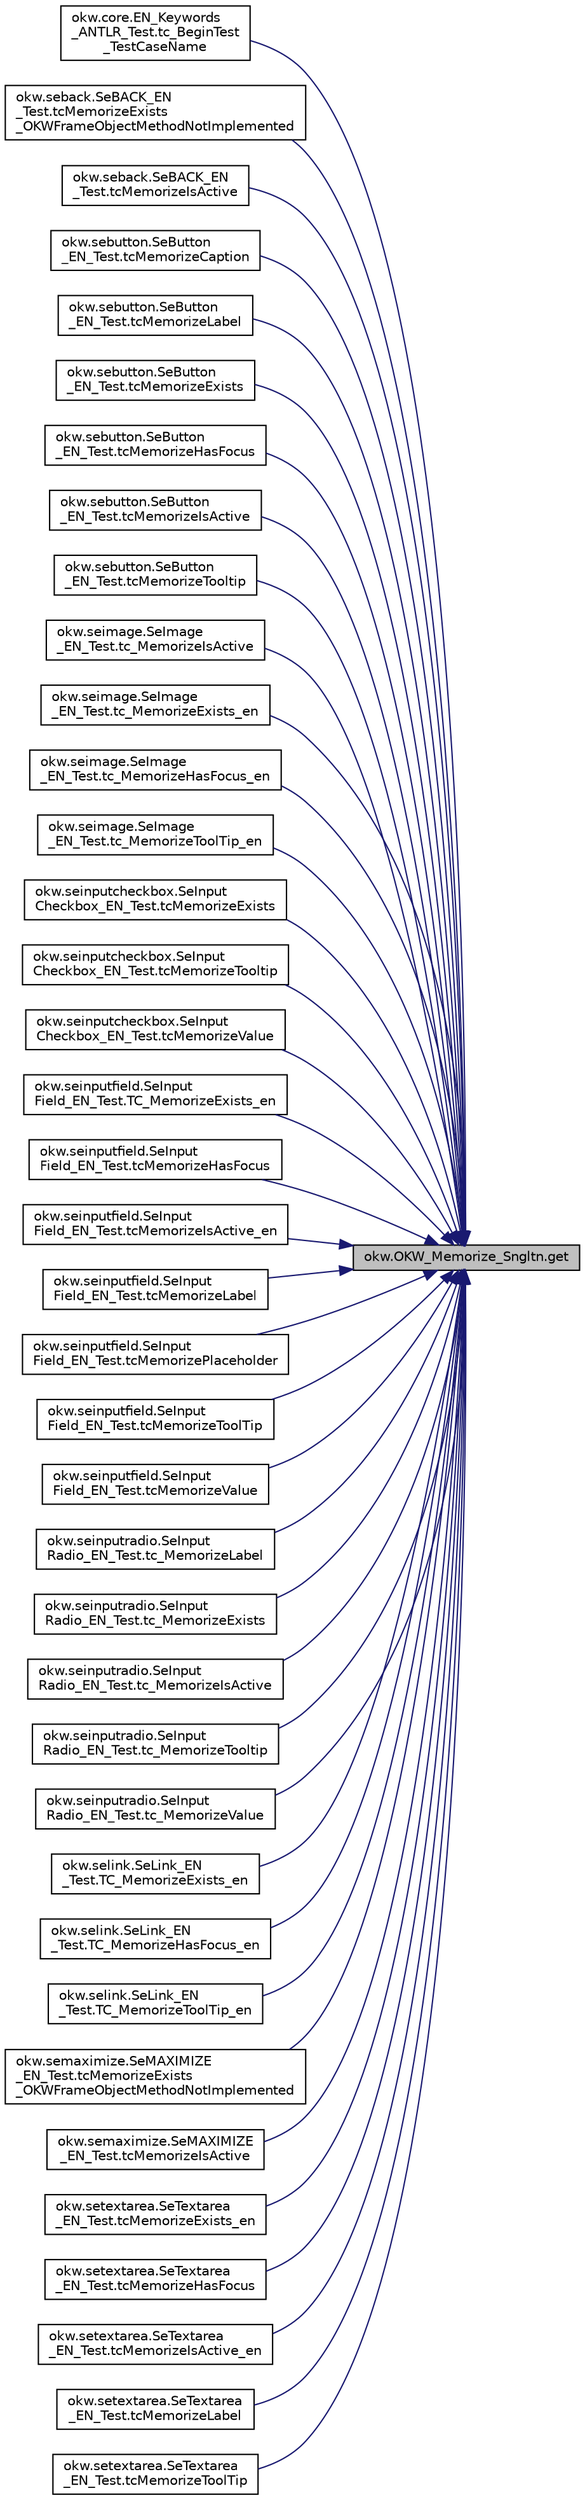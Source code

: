 digraph "okw.OKW_Memorize_Sngltn.get"
{
 // INTERACTIVE_SVG=YES
 // LATEX_PDF_SIZE
  edge [fontname="Helvetica",fontsize="10",labelfontname="Helvetica",labelfontsize="10"];
  node [fontname="Helvetica",fontsize="10",shape=record];
  rankdir="RL";
  Node51 [label="okw.OKW_Memorize_Sngltn.get",height=0.2,width=0.4,color="black", fillcolor="grey75", style="filled", fontcolor="black",tooltip="Holt den Aktuellen Wert eines Schlüssels."];
  Node51 -> Node52 [dir="back",color="midnightblue",fontsize="10",style="solid",fontname="Helvetica"];
  Node52 [label="okw.core.EN_Keywords\l_ANTLR_Test.tc_BeginTest\l_TestCaseName",height=0.2,width=0.4,color="black", fillcolor="white", style="filled",URL="$classokw_1_1core_1_1_e_n___keywords___a_n_t_l_r___test.html#a014ad937ba05658b9530788f42340ca4",tooltip="Prüft das Schlüsselwort \"BeginTest\" mit dem Testziel, dass der aktuelle Testfallname unter dem MemKey..."];
  Node51 -> Node53 [dir="back",color="midnightblue",fontsize="10",style="solid",fontname="Helvetica"];
  Node53 [label="okw.seback.SeBACK_EN\l_Test.tcMemorizeExists\l_OKWFrameObjectMethodNotImplemented",height=0.2,width=0.4,color="black", fillcolor="white", style="filled",URL="$classokw_1_1seback_1_1_se_b_a_c_k___e_n___test.html#ab13dca1b94071e39324f8a6cd3dd5509",tooltip="Testet das Schlüsselwort MemorizeExists( FN, Val ) eines SeBACK Prüfen."];
  Node51 -> Node54 [dir="back",color="midnightblue",fontsize="10",style="solid",fontname="Helvetica"];
  Node54 [label="okw.seback.SeBACK_EN\l_Test.tcMemorizeIsActive",height=0.2,width=0.4,color="black", fillcolor="white", style="filled",URL="$classokw_1_1seback_1_1_se_b_a_c_k___e_n___test.html#a26f50cce35ba3ae3962f7960f014d22e",tooltip="Teste das Schlüsselwort MemorizeIsActive( FN, MemKey ) eines SeBACK Prüfen."];
  Node51 -> Node55 [dir="back",color="midnightblue",fontsize="10",style="solid",fontname="Helvetica"];
  Node55 [label="okw.sebutton.SeButton\l_EN_Test.tcMemorizeCaption",height=0.2,width=0.4,color="black", fillcolor="white", style="filled",URL="$classokw_1_1sebutton_1_1_se_button___e_n___test.html#ad9ba69c4827cf1549aa931778214cf88",tooltip="Test des Schlüsselwortes MemorizeCaption für den GUI-Adapter SeButton."];
  Node51 -> Node56 [dir="back",color="midnightblue",fontsize="10",style="solid",fontname="Helvetica"];
  Node56 [label="okw.sebutton.SeButton\l_EN_Test.tcMemorizeLabel",height=0.2,width=0.4,color="black", fillcolor="white", style="filled",URL="$classokw_1_1sebutton_1_1_se_button___e_n___test.html#a877e96a4c7163b5c2444c6c7562f0b18",tooltip="Test des Schlüsselwortes MemorizeCaption für den GUI-Adapter SeButton."];
  Node51 -> Node57 [dir="back",color="midnightblue",fontsize="10",style="solid",fontname="Helvetica"];
  Node57 [label="okw.sebutton.SeButton\l_EN_Test.tcMemorizeExists",height=0.2,width=0.4,color="black", fillcolor="white", style="filled",URL="$classokw_1_1sebutton_1_1_se_button___e_n___test.html#a97745013335ff6c2e45d428d6cd7e88d",tooltip="Test des Schlüsselwortes MemorizeExists für den GUI-Adapter SeButton."];
  Node51 -> Node58 [dir="back",color="midnightblue",fontsize="10",style="solid",fontname="Helvetica"];
  Node58 [label="okw.sebutton.SeButton\l_EN_Test.tcMemorizeHasFocus",height=0.2,width=0.4,color="black", fillcolor="white", style="filled",URL="$classokw_1_1sebutton_1_1_se_button___e_n___test.html#ad8ed5051b9d8cb242605889dc7889175",tooltip="Test des Schlüsselwortes MemorizeHasFocus für den GUI-Adapter SeButton."];
  Node51 -> Node59 [dir="back",color="midnightblue",fontsize="10",style="solid",fontname="Helvetica"];
  Node59 [label="okw.sebutton.SeButton\l_EN_Test.tcMemorizeIsActive",height=0.2,width=0.4,color="black", fillcolor="white", style="filled",URL="$classokw_1_1sebutton_1_1_se_button___e_n___test.html#a805c21f2ed3d36163d3d7a621c5d5a12",tooltip="Test des Schlüsselwortes MemorizeIsActive für den GUI-Adapter SeButton."];
  Node51 -> Node60 [dir="back",color="midnightblue",fontsize="10",style="solid",fontname="Helvetica"];
  Node60 [label="okw.sebutton.SeButton\l_EN_Test.tcMemorizeTooltip",height=0.2,width=0.4,color="black", fillcolor="white", style="filled",URL="$classokw_1_1sebutton_1_1_se_button___e_n___test.html#a1b7d1fcec9c0ebb613c49937dd65b058",tooltip="Test des Schlüsselwortes MemorizeTooltip für den GUI-Adapter SeButton."];
  Node51 -> Node61 [dir="back",color="midnightblue",fontsize="10",style="solid",fontname="Helvetica"];
  Node61 [label="okw.seimage.SeImage\l_EN_Test.tc_MemorizeIsActive",height=0.2,width=0.4,color="black", fillcolor="white", style="filled",URL="$classokw_1_1seimage_1_1_se_image___e_n___test.html#a00332d6892cc87692d94a711a04d5266",tooltip="Prüft ob die VerifyIsActive die Ausnahme OKWFrameObjectMethodNotImplemented auslöst."];
  Node51 -> Node62 [dir="back",color="midnightblue",fontsize="10",style="solid",fontname="Helvetica"];
  Node62 [label="okw.seimage.SeImage\l_EN_Test.tc_MemorizeExists_en",height=0.2,width=0.4,color="black", fillcolor="white", style="filled",URL="$classokw_1_1seimage_1_1_se_image___e_n___test.html#ac66be228fbd3ba86ca561b77897c23ab",tooltip="Prüft die Methode MemorizeExists."];
  Node51 -> Node63 [dir="back",color="midnightblue",fontsize="10",style="solid",fontname="Helvetica"];
  Node63 [label="okw.seimage.SeImage\l_EN_Test.tc_MemorizeHasFocus_en",height=0.2,width=0.4,color="black", fillcolor="white", style="filled",URL="$classokw_1_1seimage_1_1_se_image___e_n___test.html#a3df85e9fc46b5fb4f904da511758c871",tooltip="Prüft die Methode MemorizeHasFocus."];
  Node51 -> Node64 [dir="back",color="midnightblue",fontsize="10",style="solid",fontname="Helvetica"];
  Node64 [label="okw.seimage.SeImage\l_EN_Test.tc_MemorizeToolTip_en",height=0.2,width=0.4,color="black", fillcolor="white", style="filled",URL="$classokw_1_1seimage_1_1_se_image___e_n___test.html#ad895a2954f710f5114495a2b8451d209",tooltip="Prüft die Methode MemorizeToolTip."];
  Node51 -> Node65 [dir="back",color="midnightblue",fontsize="10",style="solid",fontname="Helvetica"];
  Node65 [label="okw.seinputcheckbox.SeInput\lCheckbox_EN_Test.tcMemorizeExists",height=0.2,width=0.4,color="black", fillcolor="white", style="filled",URL="$classokw_1_1seinputcheckbox_1_1_se_input_checkbox___e_n___test.html#a815d233835db7306800b4c1177acc0fb",tooltip="Logget ob ein vorhandenes objekt existiert."];
  Node51 -> Node66 [dir="back",color="midnightblue",fontsize="10",style="solid",fontname="Helvetica"];
  Node66 [label="okw.seinputcheckbox.SeInput\lCheckbox_EN_Test.tcMemorizeTooltip",height=0.2,width=0.4,color="black", fillcolor="white", style="filled",URL="$classokw_1_1seinputcheckbox_1_1_se_input_checkbox___e_n___test.html#a9e241bb878defd173ffdfb255af8e0b0",tooltip="Speichert ob ein vorhandenes objekt existiert."];
  Node51 -> Node67 [dir="back",color="midnightblue",fontsize="10",style="solid",fontname="Helvetica"];
  Node67 [label="okw.seinputcheckbox.SeInput\lCheckbox_EN_Test.tcMemorizeValue",height=0.2,width=0.4,color="black", fillcolor="white", style="filled",URL="$classokw_1_1seinputcheckbox_1_1_se_input_checkbox___e_n___test.html#ac05ad1740b70b3cfc09ea708aef72312",tooltip="Speichert ob ein vorhandenes objekt existiert."];
  Node51 -> Node68 [dir="back",color="midnightblue",fontsize="10",style="solid",fontname="Helvetica"];
  Node68 [label="okw.seinputfield.SeInput\lField_EN_Test.TC_MemorizeExists_en",height=0.2,width=0.4,color="black", fillcolor="white", style="filled",URL="$classokw_1_1seinputfield_1_1_se_input_field___e_n___test.html#a22177b2f1f991689df54b51f78971d34",tooltip="Teste das Schlüsselwort MemorizeExists( FN, MemKey ) eines SeInputText Prüfen."];
  Node51 -> Node69 [dir="back",color="midnightblue",fontsize="10",style="solid",fontname="Helvetica"];
  Node69 [label="okw.seinputfield.SeInput\lField_EN_Test.tcMemorizeHasFocus",height=0.2,width=0.4,color="black", fillcolor="white", style="filled",URL="$classokw_1_1seinputfield_1_1_se_input_field___e_n___test.html#ad72a5cb9064b7d40523eb1f15105eb13",tooltip="Teste das Schlüsselwort MemorizeHasFocus( FN, MemKey ) eines SeInputText Prüfen."];
  Node51 -> Node70 [dir="back",color="midnightblue",fontsize="10",style="solid",fontname="Helvetica"];
  Node70 [label="okw.seinputfield.SeInput\lField_EN_Test.tcMemorizeIsActive_en",height=0.2,width=0.4,color="black", fillcolor="white", style="filled",URL="$classokw_1_1seinputfield_1_1_se_input_field___e_n___test.html#aec9138133f90fab3ea3311f80daaf450",tooltip="Teste das Schlüsselwort MemorizeIsActive( FN, MemKey ) eines SeInputText Prüfen."];
  Node51 -> Node71 [dir="back",color="midnightblue",fontsize="10",style="solid",fontname="Helvetica"];
  Node71 [label="okw.seinputfield.SeInput\lField_EN_Test.tcMemorizeLabel",height=0.2,width=0.4,color="black", fillcolor="white", style="filled",URL="$classokw_1_1seinputfield_1_1_se_input_field___e_n___test.html#a7a1873af0534187d2dec6b893eb1724b",tooltip="Teste das Schlüsselwort MemorizeLabel( FN, MemKey ) eines SeInputText Prüfen."];
  Node51 -> Node72 [dir="back",color="midnightblue",fontsize="10",style="solid",fontname="Helvetica"];
  Node72 [label="okw.seinputfield.SeInput\lField_EN_Test.tcMemorizePlaceholder",height=0.2,width=0.4,color="black", fillcolor="white", style="filled",URL="$classokw_1_1seinputfield_1_1_se_input_field___e_n___test.html#a9dd8dbc137a0f6ab8d87e8d38689c12d",tooltip="Testet ob das Schlüsselwort MemorizePlaceholder( FN, MemKey ) der Klasse SeInputText implementiert is..."];
  Node51 -> Node73 [dir="back",color="midnightblue",fontsize="10",style="solid",fontname="Helvetica"];
  Node73 [label="okw.seinputfield.SeInput\lField_EN_Test.tcMemorizeToolTip",height=0.2,width=0.4,color="black", fillcolor="white", style="filled",URL="$classokw_1_1seinputfield_1_1_se_input_field___e_n___test.html#afb0fedeb9414b26f921bc6d275ccf733",tooltip="Teste das Schlüsselwort MemorizeTooltip( FN, MemKey ) eines SeInputText Prüfen."];
  Node51 -> Node74 [dir="back",color="midnightblue",fontsize="10",style="solid",fontname="Helvetica"];
  Node74 [label="okw.seinputfield.SeInput\lField_EN_Test.tcMemorizeValue",height=0.2,width=0.4,color="black", fillcolor="white", style="filled",URL="$classokw_1_1seinputfield_1_1_se_input_field___e_n___test.html#a2c23fa52aa91d056c0edd6e324dc9351",tooltip="Teste das Schlüsselwort MemorizeValue( FN, MemKey ) eines SeInputText Prüfen."];
  Node51 -> Node75 [dir="back",color="midnightblue",fontsize="10",style="solid",fontname="Helvetica"];
  Node75 [label="okw.seinputradio.SeInput\lRadio_EN_Test.tc_MemorizeLabel",height=0.2,width=0.4,color="black", fillcolor="white", style="filled",URL="$classokw_1_1seinputradio_1_1_se_input_radio___e_n___test.html#a91ede76ec307567c7cb9350b771087ea",tooltip="Test des Schlüsselwortes MemorizeLabel für den GUI-Adapter SeInputRadio."];
  Node51 -> Node76 [dir="back",color="midnightblue",fontsize="10",style="solid",fontname="Helvetica"];
  Node76 [label="okw.seinputradio.SeInput\lRadio_EN_Test.tc_MemorizeExists",height=0.2,width=0.4,color="black", fillcolor="white", style="filled",URL="$classokw_1_1seinputradio_1_1_se_input_radio___e_n___test.html#a3122cac1634d4b41646bb9d5f1a4ac92",tooltip="Test des Schlüsselwortes MemorizeExists für den GUI-Adapter SeInputRadio."];
  Node51 -> Node77 [dir="back",color="midnightblue",fontsize="10",style="solid",fontname="Helvetica"];
  Node77 [label="okw.seinputradio.SeInput\lRadio_EN_Test.tc_MemorizeIsActive",height=0.2,width=0.4,color="black", fillcolor="white", style="filled",URL="$classokw_1_1seinputradio_1_1_se_input_radio___e_n___test.html#a54c662ad4c09ebec05a774c1c2c77598",tooltip="Test des Schlüsselwortes MemorizeIsActive für den GUI-Adapter SeInputRadio."];
  Node51 -> Node78 [dir="back",color="midnightblue",fontsize="10",style="solid",fontname="Helvetica"];
  Node78 [label="okw.seinputradio.SeInput\lRadio_EN_Test.tc_MemorizeTooltip",height=0.2,width=0.4,color="black", fillcolor="white", style="filled",URL="$classokw_1_1seinputradio_1_1_se_input_radio___e_n___test.html#afb604cf837a1c8796b5bf407afa925dc",tooltip="Test des Schlüsselwortes MemorizeTooltip für den GUI-Adapter SeInputRadio."];
  Node51 -> Node79 [dir="back",color="midnightblue",fontsize="10",style="solid",fontname="Helvetica"];
  Node79 [label="okw.seinputradio.SeInput\lRadio_EN_Test.tc_MemorizeValue",height=0.2,width=0.4,color="black", fillcolor="white", style="filled",URL="$classokw_1_1seinputradio_1_1_se_input_radio___e_n___test.html#a659762bfdb494ada6eac3e5449f9a381",tooltip="Test des Schlüsselwortes MemorizeValue für den GUI-Adapter SeInputRadio."];
  Node51 -> Node80 [dir="back",color="midnightblue",fontsize="10",style="solid",fontname="Helvetica"];
  Node80 [label="okw.selink.SeLink_EN\l_Test.TC_MemorizeExists_en",height=0.2,width=0.4,color="black", fillcolor="white", style="filled",URL="$classokw_1_1selink_1_1_se_link___e_n___test.html#ae7611bb2c00b5149e8e996a9b53cad31",tooltip="Prüft die Methode SeLink.MemorizeToolTip."];
  Node51 -> Node81 [dir="back",color="midnightblue",fontsize="10",style="solid",fontname="Helvetica"];
  Node81 [label="okw.selink.SeLink_EN\l_Test.TC_MemorizeHasFocus_en",height=0.2,width=0.4,color="black", fillcolor="white", style="filled",URL="$classokw_1_1selink_1_1_se_link___e_n___test.html#afff5d14294f3997021f193f262674238",tooltip="Prüft die Methode SeLink.MemorizeFocus."];
  Node51 -> Node82 [dir="back",color="midnightblue",fontsize="10",style="solid",fontname="Helvetica"];
  Node82 [label="okw.selink.SeLink_EN\l_Test.TC_MemorizeToolTip_en",height=0.2,width=0.4,color="black", fillcolor="white", style="filled",URL="$classokw_1_1selink_1_1_se_link___e_n___test.html#a14677639be6ca56d3d86ab44078ba87b",tooltip="Prüft die Methode SeLink.MemorizeToolTip."];
  Node51 -> Node83 [dir="back",color="midnightblue",fontsize="10",style="solid",fontname="Helvetica"];
  Node83 [label="okw.semaximize.SeMAXIMIZE\l_EN_Test.tcMemorizeExists\l_OKWFrameObjectMethodNotImplemented",height=0.2,width=0.4,color="black", fillcolor="white", style="filled",URL="$classokw_1_1semaximize_1_1_se_m_a_x_i_m_i_z_e___e_n___test.html#ac15063cacbd86f99ffe1c4fea34056c8",tooltip="Testet das Schlüsselwort MemorizeExists( FN, Val ) eines SeMAXIMIZE Prüfen."];
  Node51 -> Node84 [dir="back",color="midnightblue",fontsize="10",style="solid",fontname="Helvetica"];
  Node84 [label="okw.semaximize.SeMAXIMIZE\l_EN_Test.tcMemorizeIsActive",height=0.2,width=0.4,color="black", fillcolor="white", style="filled",URL="$classokw_1_1semaximize_1_1_se_m_a_x_i_m_i_z_e___e_n___test.html#a6d18507b0b20cd401edab8c917c957af",tooltip="Teste das Schlüsselwort MemorizeIsActive( FN, MemKey ) eines SeMAXIMIZE Prüfen."];
  Node51 -> Node85 [dir="back",color="midnightblue",fontsize="10",style="solid",fontname="Helvetica"];
  Node85 [label="okw.setextarea.SeTextarea\l_EN_Test.tcMemorizeExists_en",height=0.2,width=0.4,color="black", fillcolor="white", style="filled",URL="$classokw_1_1setextarea_1_1_se_textarea___e_n___test.html#a41bba9ff2f758d77ab334da334698fcf",tooltip="Teste das Schlüsselwort MemorizeExists( FN, MemKey ) eines SeInputText Prüfen."];
  Node51 -> Node86 [dir="back",color="midnightblue",fontsize="10",style="solid",fontname="Helvetica"];
  Node86 [label="okw.setextarea.SeTextarea\l_EN_Test.tcMemorizeHasFocus",height=0.2,width=0.4,color="black", fillcolor="white", style="filled",URL="$classokw_1_1setextarea_1_1_se_textarea___e_n___test.html#a2d76c8650a89ee6b1cac6ff87b915efe",tooltip="Teste das Schlüsselwort MemorizeHasFocus( FN, MemKey ) eines SeInputText Prüfen."];
  Node51 -> Node87 [dir="back",color="midnightblue",fontsize="10",style="solid",fontname="Helvetica"];
  Node87 [label="okw.setextarea.SeTextarea\l_EN_Test.tcMemorizeIsActive_en",height=0.2,width=0.4,color="black", fillcolor="white", style="filled",URL="$classokw_1_1setextarea_1_1_se_textarea___e_n___test.html#aefe9333468f17d6492847700f9bb4ab1",tooltip="Teste das Schlüsselwort MemorizeIsActive( FN, MemKey ) eines SeInputText Prüfen."];
  Node51 -> Node88 [dir="back",color="midnightblue",fontsize="10",style="solid",fontname="Helvetica"];
  Node88 [label="okw.setextarea.SeTextarea\l_EN_Test.tcMemorizeLabel",height=0.2,width=0.4,color="black", fillcolor="white", style="filled",URL="$classokw_1_1setextarea_1_1_se_textarea___e_n___test.html#aacc69562cf7dc245b8bca578277033f8",tooltip="Teste das Schlüsselwort MemorizeLabel( FN, MemKey ) eines SeInputText Prüfen."];
  Node51 -> Node89 [dir="back",color="midnightblue",fontsize="10",style="solid",fontname="Helvetica"];
  Node89 [label="okw.setextarea.SeTextarea\l_EN_Test.tcMemorizeToolTip",height=0.2,width=0.4,color="black", fillcolor="white", style="filled",URL="$classokw_1_1setextarea_1_1_se_textarea___e_n___test.html#aee328988a47951ca07192e6353110378",tooltip="Testet das Schlüsselwort MemorizeToolTip( FN, MemKey ) eines SeInputText Prüfen."];
}
